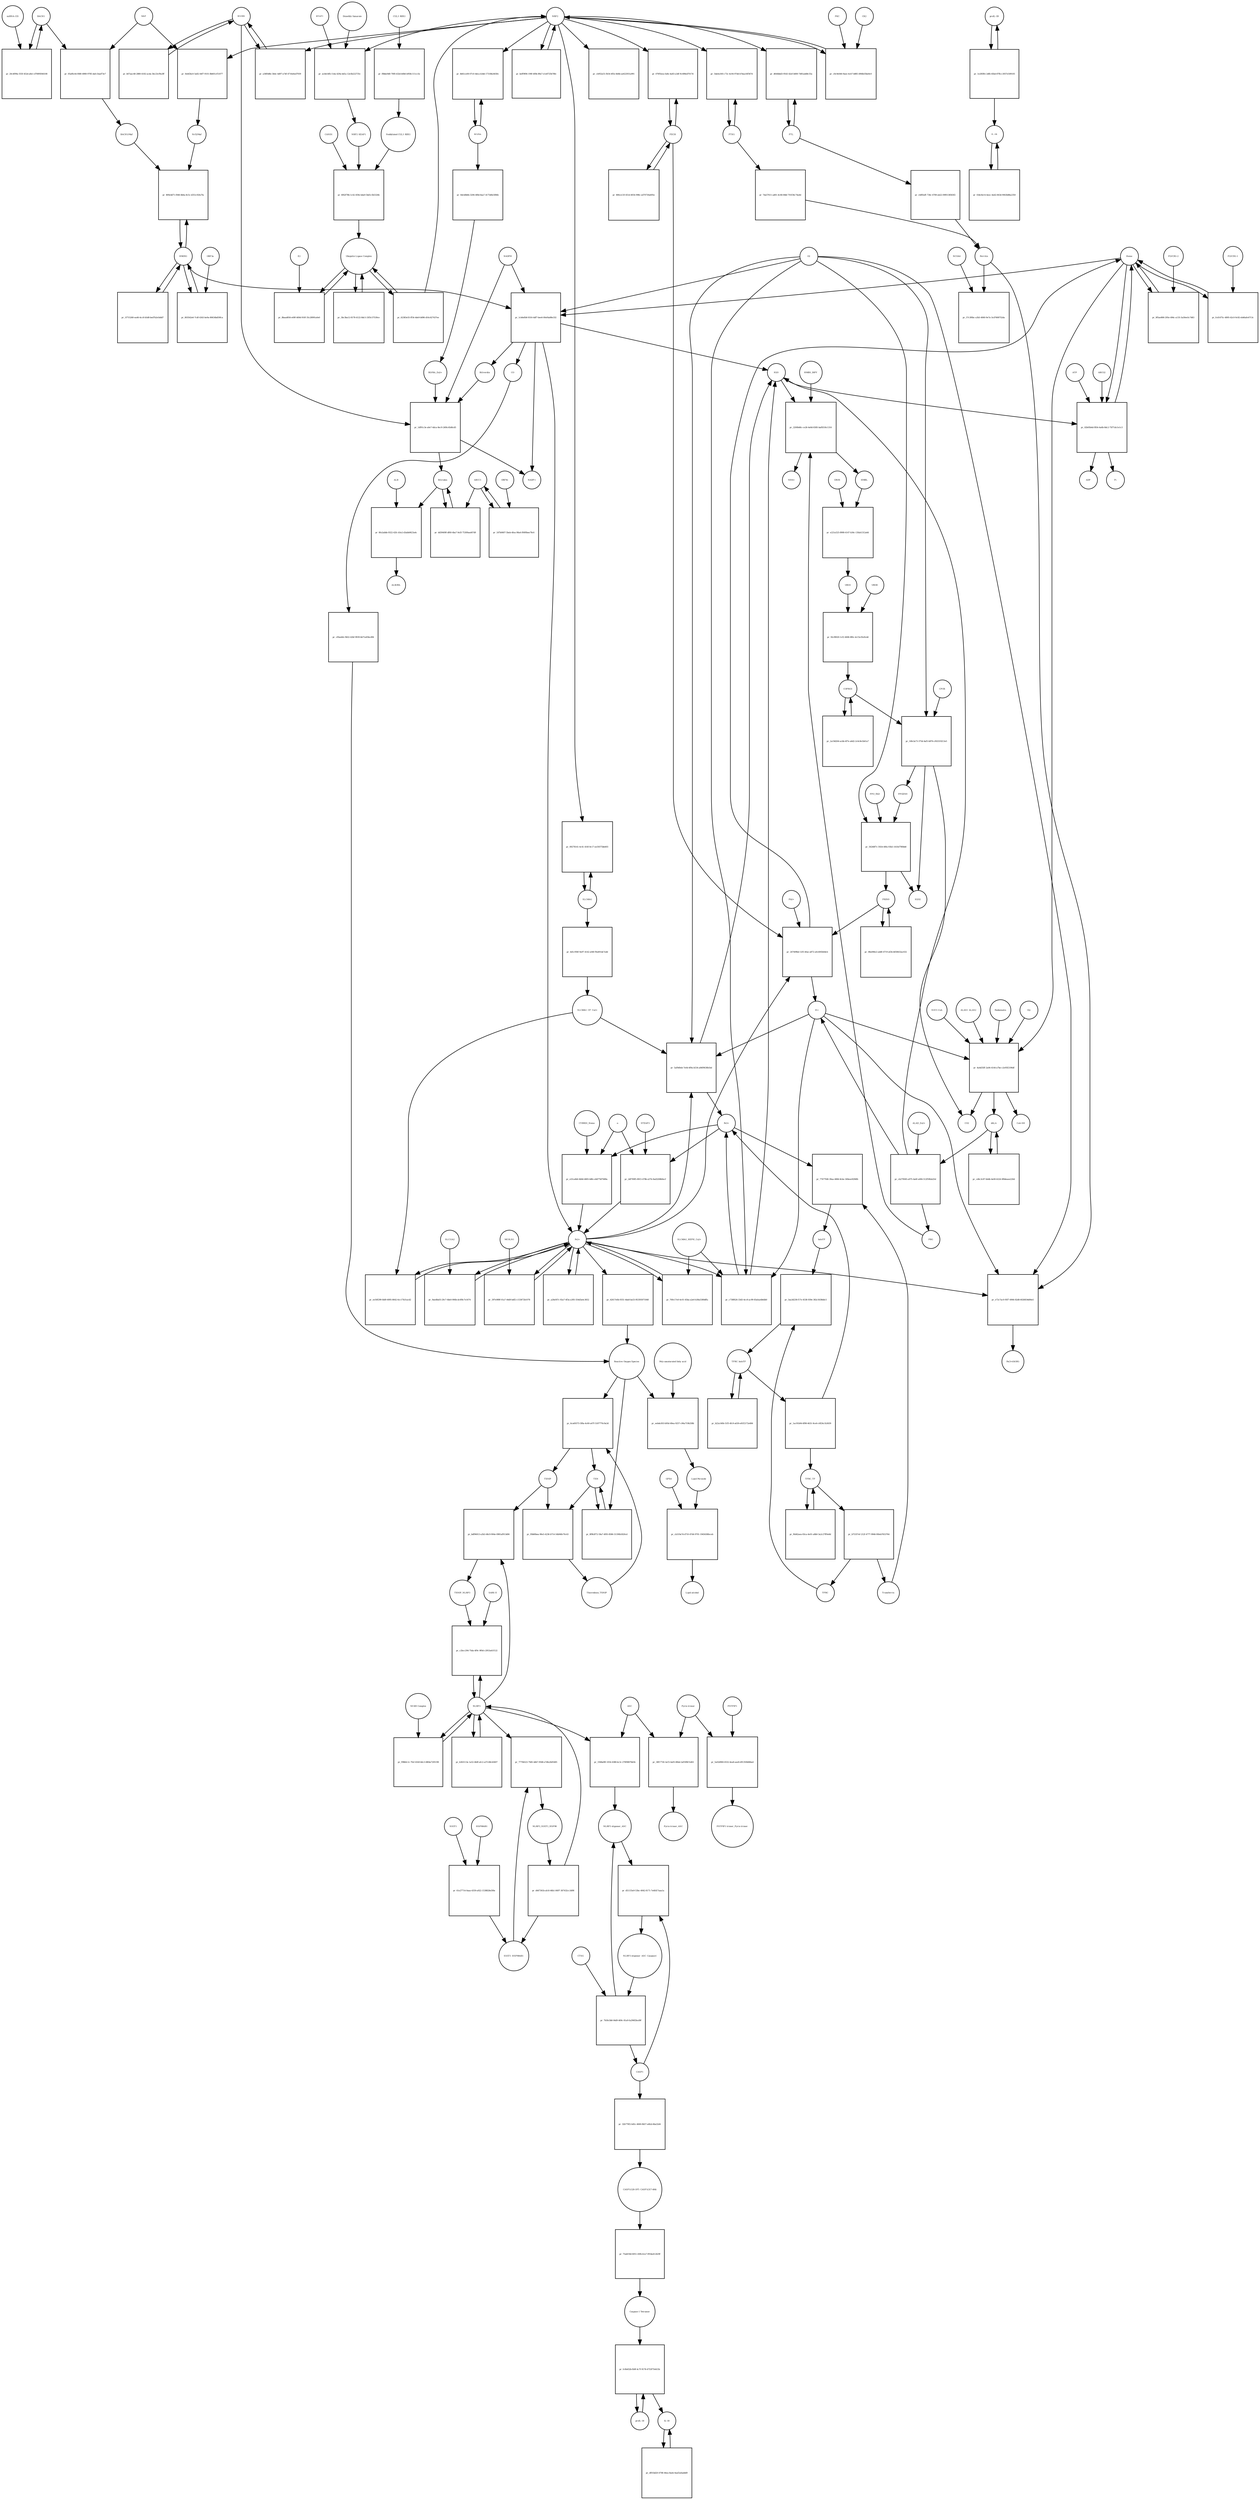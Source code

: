 strict digraph  {
Heme [annotation="urn_miriam_obo.chebi_CHEBI%3A30413", bipartite=0, cls="simple chemical", fontsize=4, label=Heme, shape=circle];
"pr_1cb6efb8-9316-4df7-bee6-00ef4a88e332" [annotation="", bipartite=1, cls=process, fontsize=4, label="pr_1cb6efb8-9316-4df7-bee6-00ef4a88e332", shape=square];
Biliverdin [annotation="urn_miriam_obo.chebi_CHEBI%3A17033", bipartite=0, cls="simple chemical", fontsize=4, label=Biliverdin, shape=circle];
HMOX1 [annotation="", bipartite=0, cls=macromolecule, fontsize=4, label=HMOX1, shape=circle];
O2 [annotation="urn_miriam_obo.chebi_CHEBI%3A15379", bipartite=0, cls="simple chemical", fontsize=4, label=O2, shape=circle];
NADPH [annotation="urn_miriam_obo.chebi_CHEBI%3A16474", bipartite=0, cls="simple chemical", fontsize=4, label=NADPH, shape=circle];
H2O [annotation="urn_miriam_obo.chebi_CHEBI%3A15377", bipartite=0, cls="simple chemical", fontsize=4, label=H2O, shape=circle];
"Fe2+" [annotation="urn_miriam_obo.chebi_CHEBI%3A29033", bipartite=0, cls="simple chemical", fontsize=4, label="Fe2+", shape=circle];
"NADP+" [annotation="urn_miriam_obo.chebi_CHEBI%3A18009", bipartite=0, cls="simple chemical", fontsize=4, label="NADP+", shape=circle];
CO [annotation="urn_miriam_obo.chebi_CHEBI%3A17245", bipartite=0, cls="simple chemical", fontsize=4, label=CO, shape=circle];
"pr_9f5ae806-295e-494c-a135-3a30ee5c7d63" [annotation="", bipartite=1, cls=process, fontsize=4, label="pr_9f5ae806-295e-494c-a135-3a30ee5c7d63", shape=square];
"FLVCR1-2" [annotation=urn_miriam_uniprot_Q9Y5Y0, bipartite=0, cls=macromolecule, fontsize=4, label="FLVCR1-2", shape=circle];
"pr_1df91c3e-a0e7-4dca-8ec9-24f4c45d6cd5" [annotation="", bipartite=1, cls=process, fontsize=4, label="pr_1df91c3e-a0e7-4dca-8ec9-24f4c45d6cd5", shape=square];
Bilirubin [annotation="urn_miriam_obo.chebi_CHEBI%3A16990", bipartite=0, cls="simple chemical", fontsize=4, label=Bilirubin, shape=circle];
BLVRB [annotation=urn_miriam_uniprot_P30043, bipartite=0, cls=macromolecule, fontsize=4, label=BLVRB, shape=circle];
"BLVRA_Zn2+" [annotation="urn_miriam_obo.chebi_CHEBI%3A29805|urn_miriam_uniprot_P53004", bipartite=0, cls=complex, fontsize=4, label="BLVRA_Zn2+", shape=circle];
"pr_dd39409f-df60-4ba7-9e5f-75309aed47d9" [annotation="", bipartite=1, cls=process, fontsize=4, label="pr_dd39409f-df60-4ba7-9e5f-75309aed47d9", shape=square];
ABCC1 [annotation="", bipartite=0, cls=macromolecule, fontsize=4, label=ABCC1, shape=circle];
"pr_8fe2abbb-9322-42fc-b5e2-d3abb0623a4c" [annotation="", bipartite=1, cls=process, fontsize=4, label="pr_8fe2abbb-9322-42fc-b5e2-d3abb0623a4c", shape=square];
ALB [annotation=urn_miriam_uniprot_P02768, bipartite=0, cls=macromolecule, fontsize=4, label=ALB, shape=circle];
"ALB/BIL" [annotation="urn_miriam_uniprot_P02768|urn_miriam_obo.chebi_CHEBI%3A16990", bipartite=0, cls=complex, fontsize=4, label="ALB/BIL", shape=circle];
NRF2 [annotation="", bipartite=0, cls=macromolecule, fontsize=4, label=NRF2, shape=circle];
"pr_0ebf2bc0-5a82-44f7-9101-8b601cf51077" [annotation="", bipartite=1, cls=process, fontsize=4, label="pr_0ebf2bc0-5a82-44f7-9101-8b601cf51077", shape=square];
MAF [annotation=urn_miriam_uniprot_O75444, bipartite=0, cls=macromolecule, fontsize=4, label=MAF, shape=circle];
"Nrf2/Maf" [annotation="", bipartite=0, cls=complex, fontsize=4, label="Nrf2/Maf", shape=circle];
"pr_05af8c44-f680-4980-9785-dafc1bad73e7" [annotation="", bipartite=1, cls=process, fontsize=4, label="pr_05af8c44-f680-4980-9785-dafc1bad73e7", shape=square];
BACH1 [annotation=urn_miriam_uniprot_O14867, bipartite=0, cls=macromolecule, fontsize=4, label=BACH1, shape=circle];
"BACH1/Maf" [annotation="", bipartite=0, cls=complex, fontsize=4, label="BACH1/Maf", shape=circle];
"pr_20c4f99a-555f-452d-a8e1-d70895f46108" [annotation="", bipartite=1, cls=process, fontsize=4, label="pr_20c4f99a-555f-452d-a8e1-d70895f46108", shape=square];
"miRNA-155" [annotation=urn_miriam_ncbigene_406947, bipartite=0, cls="nucleic acid feature", fontsize=4, label="miRNA-155", shape=circle];
"pr_809e4d71-f048-4b6a-8c5c-d351c92fa7fa" [annotation="", bipartite=1, cls=process, fontsize=4, label="pr_809e4d71-f048-4b6a-8c5c-d351c92fa7fa", shape=square];
PRIN9 [annotation="urn_miriam_obo.chebi_CHEBI%3A15430", bipartite=0, cls="simple chemical", fontsize=4, label=PRIN9, shape=circle];
"pr_247409bd-12f3-4fae-a872-a0c4f45b0dcb" [annotation="", bipartite=1, cls=process, fontsize=4, label="pr_247409bd-12f3-4fae-a872-a0c4f45b0dcb", shape=square];
FECH [annotation=urn_miriam_uniprot_P22830, bipartite=0, cls=macromolecule, fontsize=4, label=FECH, shape=circle];
"Pb2+" [annotation="urn_miriam_obo.chebi_CHEBI%3A27889", bipartite=0, cls="simple chemical", fontsize=4, label="Pb2+", shape=circle];
"H+" [annotation="urn_miriam_obo.chebi_CHEBI%3A15378", bipartite=0, cls="simple chemical", fontsize=4, label="H+", shape=circle];
"SUCC-CoA" [annotation="urn_miriam_obo.chebi_CHEBI%3A57292", bipartite=0, cls="simple chemical", fontsize=4, label="SUCC-CoA", shape=circle];
"pr_4a4d35ff-2a04-4144-a7be-c2e95f2196df" [annotation="", bipartite=1, cls=process, fontsize=4, label="pr_4a4d35ff-2a04-4144-a7be-c2e95f2196df", shape=square];
dALA [annotation="urn_miriam_obo.chebi_CHEBI%3A356416", bipartite=0, cls="simple chemical", fontsize=4, label=dALA, shape=circle];
ALAS1_ALAS2 [annotation="urn_miriam_uniprot_P13196|urn_miriam_uniprot_P22557", bipartite=0, cls=complex, fontsize=4, label=ALAS1_ALAS2, shape=circle];
Panhematin [annotation="urn_miriam_obo.chebi_CHEBI%3A50385", bipartite=0, cls="simple chemical", fontsize=4, label=Panhematin, shape=circle];
Gly [annotation="urn_miriam_obo.chebi_CHEBI%3A57305", bipartite=0, cls="simple chemical", fontsize=4, label=Gly, shape=circle];
"CoA-SH" [annotation="urn_miriam_obo.chebi_CHEBI%3A15346", bipartite=0, cls="simple chemical", fontsize=4, label="CoA-SH", shape=circle];
CO2 [annotation="urn_miriam_obo.chebi_CHEBI%3A16526", bipartite=0, cls="simple chemical", fontsize=4, label=CO2, shape=circle];
"pr_acbb14fb-11da-429a-bd1a-12e5b222735c" [annotation="", bipartite=1, cls=process, fontsize=4, label="pr_acbb14fb-11da-429a-bd1a-12e5b222735c", shape=square];
KEAP1 [annotation=urn_miriam_uniprot_Q14145, bipartite=0, cls=macromolecule, fontsize=4, label=KEAP1, shape=circle];
NRF2_KEAP1 [annotation="urn_miriam_uniprot_Q14145|urn_miriam_uniprot_Q16236", bipartite=0, cls=complex, fontsize=4, label=NRF2_KEAP1, shape=circle];
"Dimethly fumarate" [annotation="urn_miriam_obo.chebi_CHEBI%3A76004", bipartite=0, cls="simple chemical", fontsize=4, label="Dimethly fumarate", shape=circle];
"Ubiquitin Ligase Complex" [annotation="urn_miriam_uniprot_Q14145|urn_miriam_uniprot_Q15843|urn_miriam_uniprot_Q13618|urn_miriam_uniprot_P62877|urn_miriam_uniprot_Q16236|urn_miriam_uniprot_P0CG48|urn_miriam_pubmed_19940261|urn_miriam_interpro_IPR000608", bipartite=0, cls=complex, fontsize=4, label="Ubiquitin Ligase Complex", shape=circle];
"pr_3bc3ba12-8178-4122-8dc5-33f3c57539ce" [annotation="", bipartite=1, cls=process, fontsize=4, label="pr_3bc3ba12-8178-4122-8dc5-33f3c57539ce", shape=square];
"pr_cb279585-a975-4a6f-a494-512f59fab25d" [annotation="", bipartite=1, cls=process, fontsize=4, label="pr_cb279585-a975-4a6f-a494-512f59fab25d", shape=square];
PBG [annotation="urn_miriam_obo.chebi_CHEBI%3A58126", bipartite=0, cls="simple chemical", fontsize=4, label=PBG, shape=circle];
"ALAD_Zn2+" [annotation="urn_miriam_uniprot_P13716|urn_miriam_obo.chebi_CHEBI%3A29105", bipartite=0, cls=complex, fontsize=4, label="ALAD_Zn2+", shape=circle];
"pr_2200b48c-ce26-4e8d-8385-baf8318c1316" [annotation="", bipartite=1, cls=process, fontsize=4, label="pr_2200b48c-ce26-4e8d-8385-baf8318c1316", shape=square];
HMBL [annotation="urn_miriam_obo.chebi_CHEBI%3A57845", bipartite=0, cls="simple chemical", fontsize=4, label=HMBL, shape=circle];
HMBS_DIPY [annotation="urn_miriam_obo.chebi_CHEBI%3A36319|urn_miriam_uniprot_P08397", bipartite=0, cls=complex, fontsize=4, label=HMBS_DIPY, shape=circle];
"NH4+" [annotation="urn_miriam_obo.chebi_CHEBI%3A28938", bipartite=0, cls="simple chemical", fontsize=4, label="NH4+", shape=circle];
"pr_e221a525-8908-4147-b34c-13fab1312a6d" [annotation="", bipartite=1, cls=process, fontsize=4, label="pr_e221a525-8908-4147-b34c-13fab1312a6d", shape=square];
URO3 [annotation="urn_miriam_obo.chebi_CHEBI%3A15437", bipartite=0, cls="simple chemical", fontsize=4, label=URO3, shape=circle];
UROS [annotation=urn_miriam_uniprot_P10746, bipartite=0, cls=macromolecule, fontsize=4, label=UROS, shape=circle];
"pr_92cf8020-1cf2-4606-8f6c-dc15e35e9cdd" [annotation="", bipartite=1, cls=process, fontsize=4, label="pr_92cf8020-1cf2-4606-8f6c-dc15e35e9cdd", shape=square];
COPRO3 [annotation="urn_miriam_obo.chebi_CHEBI%3A15439", bipartite=0, cls="simple chemical", fontsize=4, label=COPRO3, shape=circle];
UROD [annotation=urn_miriam_uniprot_P06132, bipartite=0, cls=macromolecule, fontsize=4, label=UROD, shape=circle];
"pr_16fe3a73-375d-4af5-b876-cf63319213e5" [annotation="", bipartite=1, cls=process, fontsize=4, label="pr_16fe3a73-375d-4af5-b876-cf63319213e5", shape=square];
PPGEN9 [annotation="urn_miriam_obo.chebi_CHEBI%3A15435", bipartite=0, cls="simple chemical", fontsize=4, label=PPGEN9, shape=circle];
CPOX [annotation=urn_miriam_uniprot_P36551, bipartite=0, cls=macromolecule, fontsize=4, label=CPOX, shape=circle];
H2O2 [annotation="urn_miriam_obo.chebi_CHEBI%3A16240", bipartite=0, cls="simple chemical", fontsize=4, label=H2O2, shape=circle];
"pr_56248f7c-5924-40fa-93b3-141fef780bb8" [annotation="", bipartite=1, cls=process, fontsize=4, label="pr_56248f7c-5924-40fa-93b3-141fef780bb8", shape=square];
PPO_FAD [annotation="urn_miriam_obo.chebi_CHEBI%3A16238|urn_miriam_uniprot_P50336", bipartite=0, cls=complex, fontsize=4, label=PPO_FAD, shape=circle];
"pr_beff9f06-190f-4f0b-89a7-e1e8725b78fe" [annotation="", bipartite=1, cls=process, fontsize=4, label="pr_beff9f06-190f-4f0b-89a7-e1e8725b78fe", shape=square];
"pr_cd6c3c87-bb4b-4e00-b524-0f8deaee226d" [annotation="", bipartite=1, cls="uncertain process", fontsize=4, label="pr_cd6c3c87-bb4b-4e00-b524-0f8deaee226d", shape=square];
"pr_2a19d264-acbb-4f7e-a6d2-2c6c8e1b61a7" [annotation="", bipartite=1, cls="uncertain process", fontsize=4, label="pr_2a19d264-acbb-4f7e-a6d2-2c6c8e1b61a7", shape=square];
"pr_08a006e2-add0-4719-af2b-b658432ac632" [annotation="", bipartite=1, cls="uncertain process", fontsize=4, label="pr_08a006e2-add0-4719-af2b-b658432ac632", shape=square];
"Poly-unsaturated fatty acid" [annotation="urn_miriam_obo.chebi_CHEBI%3A26208", bipartite=0, cls="simple chemical", fontsize=4, label="Poly-unsaturated fatty acid", shape=circle];
"pr_eebde303-b95d-49ea-9257-c96a719b338b" [annotation="", bipartite=1, cls=process, fontsize=4, label="pr_eebde303-b95d-49ea-9257-c96a719b338b", shape=square];
"Lipid Peroxide" [annotation="urn_miriam_obo.chebi_CHEBI%3A61051", bipartite=0, cls="simple chemical", fontsize=4, label="Lipid Peroxide", shape=circle];
"Reactive Oxygen Species" [annotation="urn_miriam_obo.chebi_CHEBI%3A26523", bipartite=0, cls="simple chemical", fontsize=4, label="Reactive Oxygen Species", shape=circle];
"pr_e72c7ac0-95f7-4964-82d8-6026834d06e5" [annotation="", bipartite=1, cls=process, fontsize=4, label="pr_e72c7ac0-95f7-4964-82d8-6026834d06e5", shape=square];
"Fe(3+)O(OH)" [annotation="urn_miriam_obo.chebi_CHEBI%3A78619", bipartite=0, cls="simple chemical", fontsize=4, label="Fe(3+)O(OH)", shape=circle];
Ferritin [annotation=urn_miriam_uniprot_P02794, bipartite=0, cls=complex, fontsize=4, label=Ferritin, shape=circle];
"pr_ee50f299-fdd9-4095-8642-6cc17b31acd2" [annotation="", bipartite=1, cls=process, fontsize=4, label="pr_ee50f299-fdd9-4095-8642-6cc17b31acd2", shape=square];
"SLC40A1_CP_Cu2+" [annotation="urn_miriam_uniprot_P00450|urn_miriam_uniprot_Q9NP59|urn_miriam_obo.chebi_CHEBI%3A29036", bipartite=0, cls=complex, fontsize=4, label="SLC40A1_CP_Cu2+", shape=circle];
"pr_5af9d0eb-7e0d-4f9a-b534-a84f9638b1bd" [annotation="", bipartite=1, cls=process, fontsize=4, label="pr_5af9d0eb-7e0d-4f9a-b534-a84f9638b1bd", shape=square];
"Fe3+" [annotation="urn_miriam_obo.chebi_CHEBI%3A29034", bipartite=0, cls="simple chemical", fontsize=4, label="Fe3+", shape=circle];
SLC40A1 [annotation=urn_miriam_ncbigene_30061, bipartite=0, cls="nucleic acid feature", fontsize=4, label=SLC40A1, shape=circle];
"pr_09278141-4c41-416f-8c17-ee59375bb493" [annotation="", bipartite=1, cls=process, fontsize=4, label="pr_09278141-4c41-416f-8c17-ee59375bb493", shape=square];
FTH1 [annotation=urn_miriam_ncbigene_2495, bipartite=0, cls="nucleic acid feature", fontsize=4, label=FTH1, shape=circle];
"pr_5da0a160-c73c-4c04-97dd-b7daa16f567d" [annotation="", bipartite=1, cls=process, fontsize=4, label="pr_5da0a160-c73c-4c04-97dd-b7daa16f567d", shape=square];
FTL [annotation=urn_miriam_ncbigene_2512, bipartite=0, cls="nucleic acid feature", fontsize=4, label=FTL, shape=circle];
"pr_d644bbd3-9543-42ef-b600-7d81add8c55a" [annotation="", bipartite=1, cls=process, fontsize=4, label="pr_d644bbd3-9543-42ef-b600-7d81add8c55a", shape=square];
"pr_7da57611-ad01-4c68-84bf-701f36c74a4d" [annotation="", bipartite=1, cls=process, fontsize=4, label="pr_7da57611-ad01-4c68-84bf-701f36c74a4d", shape=square];
"pr_cbf85eff-734c-4789-ab22-09f0138583f2" [annotation="", bipartite=1, cls=process, fontsize=4, label="pr_cbf85eff-734c-4789-ab22-09f0138583f2", shape=square];
"pr_070f5eea-fa8e-4a83-a3df-9c498ed7017d" [annotation="", bipartite=1, cls=process, fontsize=4, label="pr_070f5eea-fa8e-4a83-a3df-9c498ed7017d", shape=square];
"pr_806ce13f-451d-4054-998c-ed70730a695e" [annotation="", bipartite=1, cls=process, fontsize=4, label="pr_806ce13f-451d-4054-998c-ed70730a695e", shape=square];
"pr_1f715260-ea46-4cc8-b5d8-bed7b2e5ddd7" [annotation="", bipartite=1, cls=process, fontsize=4, label="pr_1f715260-ea46-4cc8-b5d8-bed7b2e5ddd7", shape=square];
BLVRA [annotation=urn_miriam_ncbigene_644, bipartite=0, cls="nucleic acid feature", fontsize=4, label=BLVRA, shape=circle];
"pr_8d41ce00-07c0-4dca-b3dd-17318b2403fe" [annotation="", bipartite=1, cls=process, fontsize=4, label="pr_8d41ce00-07c0-4dca-b3dd-17318b2403fe", shape=square];
"pr_a36f0d8e-3b4c-4d97-a7df-4716e6ed7939" [annotation="", bipartite=1, cls=process, fontsize=4, label="pr_a36f0d8e-3b4c-4d97-a7df-4716e6ed7939", shape=square];
"pr_b67aac48-2880-4182-acda-3bc23cf9a3ff" [annotation="", bipartite=1, cls=process, fontsize=4, label="pr_b67aac48-2880-4182-acda-3bc23cf9a3ff", shape=square];
"pr_0dcb8b6b-3206-4f8d-8aa7-4175d0e5f86b" [annotation="", bipartite=1, cls=process, fontsize=4, label="pr_0dcb8b6b-3206-4f8d-8aa7-4175d0e5f86b", shape=square];
"pr_4d1c956f-9a97-4142-a04f-f9a491de7a4d" [annotation="", bipartite=1, cls=process, fontsize=4, label="pr_4d1c956f-9a97-4142-a04f-f9a491de7a4d", shape=square];
"pr_57c3f6bc-a3b3-4060-9e7a-3cd7608752da" [annotation="", bipartite=1, cls=process, fontsize=4, label="pr_57c3f6bc-a3b3-4060-9e7a-3cd7608752da", shape=square];
NCOA4 [annotation=urn_miriam_uniprot_Q13772, bipartite=0, cls=macromolecule, fontsize=4, label=NCOA4, shape=circle];
"pr_e1fca4b0-4b9d-4805-b8fe-e8d77bf7689a" [annotation="", bipartite=1, cls=process, fontsize=4, label="pr_e1fca4b0-4b9d-4805-b8fe-e8d77bf7689a", shape=square];
CYBRD1_Heme [annotation="urn_miriam_uniprot_Q53TN4|urn_miriam_obo.chebi_CHEBI%3A30413", bipartite=0, cls=complex, fontsize=4, label=CYBRD1_Heme, shape=circle];
"e-" [annotation="urn_miriam_obo.chebi_CHEBI%3A10545", bipartite=0, cls="simple chemical", fontsize=4, label="e-", shape=circle];
"pr_9aed8a03-29c7-4be0-906b-dc0f8c7e1674" [annotation="", bipartite=1, cls=process, fontsize=4, label="pr_9aed8a03-29c7-4be0-906b-dc0f8c7e1674", shape=square];
SLC11A2 [annotation=urn_miriam_uniprot_P49281, bipartite=0, cls=macromolecule, fontsize=4, label=SLC11A2, shape=circle];
"pr_cb319a7d-d710-47d4-9701-1945638feceb" [annotation="", bipartite=1, cls=process, fontsize=4, label="pr_cb319a7d-d710-47d4-9701-1945638feceb", shape=square];
"Lipid alcohol" [annotation="urn_miriam_obo.chebi_CHEBI%3A24026", bipartite=0, cls="simple chemical", fontsize=4, label="Lipid alcohol", shape=circle];
GPX4 [annotation=urn_miriam_uniprot_P36969, bipartite=0, cls=macromolecule, fontsize=4, label=GPX4, shape=circle];
"pr_803542e6-7cdf-4343-be9a-80634bd59fca" [annotation="", bipartite=1, cls=process, fontsize=4, label="pr_803542e6-7cdf-4343-be9a-80634bd59fca", shape=square];
ORF3a [annotation="urn_miriam_uniprot_P0DTC3|urn_miriam_taxonomy_2697049", bipartite=0, cls=macromolecule, fontsize=4, label=ORF3a, shape=circle];
"pr_42617e6b-9351-4da8-ba53-f63393071848" [annotation="", bipartite=1, cls=process, fontsize=4, label="pr_42617e6b-9351-4da8-ba53-f63393071848", shape=square];
"pr_247b0607-5beb-4fea-98a4-f00f0bee78c6" [annotation="", bipartite=1, cls=process, fontsize=4, label="pr_247b0607-5beb-4fea-98a4-f00f0bee78c6", shape=square];
ORF9c [annotation=urn_miriam_taxonomy_2697049, bipartite=0, cls=macromolecule, fontsize=4, label=ORF9c, shape=circle];
CUL3_RBX1 [annotation="urn_miriam_uniprot_Q13618|urn_miriam_uniprot_P62877", bipartite=0, cls=complex, fontsize=4, label=CUL3_RBX1, shape=circle];
"pr_f8bbe9d0-70f8-432d-b0b6-b958c111cc5e" [annotation="", bipartite=1, cls=process, fontsize=4, label="pr_f8bbe9d0-70f8-432d-b0b6-b958c111cc5e", shape=square];
"Neddylated CUL3_RBX1" [annotation="urn_miriam_uniprot_Q15843|urn_miriam_uniprot_Q13618|urn_miriam_uniprot_P62877", bipartite=0, cls=complex, fontsize=4, label="Neddylated CUL3_RBX1", shape=circle];
"pr_cb952a51-fb54-4f5e-8d4b-ae622931a991" [annotation="", bipartite=1, cls=process, fontsize=4, label="pr_cb952a51-fb54-4f5e-8d4b-ae622931a991", shape=square];
"pr_6f62f78b-1c42-459e-bda9-5bd1c5b5324b" [annotation="", bipartite=1, cls=process, fontsize=4, label="pr_6f62f78b-1c42-459e-bda9-5bd1c5b5324b", shape=square];
CAND1 [annotation=urn_miriam_uniprot_Q86VP6, bipartite=0, cls=macromolecule, fontsize=4, label=CAND1, shape=circle];
E2 [annotation=urn_miriam_interpro_IPR000608, bipartite=0, cls=macromolecule, fontsize=4, label=E2, shape=circle];
"pr_8baad056-e69f-469d-910f-35c28991a0e0" [annotation="", bipartite=1, cls=process, fontsize=4, label="pr_8baad056-e69f-469d-910f-35c28991a0e0", shape=square];
"pr_c8c9e646-9aee-4cb7-b885-49fdb35be8c0" [annotation="", bipartite=1, cls=process, fontsize=4, label="pr_c8c9e646-9aee-4cb7-b885-49fdb35be8c0", shape=square];
PKC [annotation="urn_miriam_pubmed_12198130|urn_miriam_interpro_IPR012233", bipartite=0, cls=macromolecule, fontsize=4, label=PKC, shape=circle];
CK2 [annotation="", bipartite=0, cls=macromolecule, fontsize=4, label=CK2, shape=circle];
"pr_fcd1475c-4895-42c0-9c82-eb46afe4713c" [annotation="", bipartite=1, cls=process, fontsize=4, label="pr_fcd1475c-4895-42c0-9c82-eb46afe4713c", shape=square];
"FLVCR1-1" [annotation=urn_miriam_uniprot_Q9Y5Y0, bipartite=0, cls=macromolecule, fontsize=4, label="FLVCR1-1", shape=circle];
"pr_02b05b4d-f854-4a6b-8dc2-75f71dc1e1c3" [annotation="", bipartite=1, cls=process, fontsize=4, label="pr_02b05b4d-f854-4a6b-8dc2-75f71dc1e1c3", shape=square];
ABCG2 [annotation=urn_miriam_uniprot_Q9UNQ0, bipartite=0, cls="macromolecule multimer", fontsize=4, label=ABCG2, shape=circle];
ATP [annotation="urn_miriam_obo.chebi_CHEBI%3A30616", bipartite=0, cls="simple chemical", fontsize=4, label=ATP, shape=circle];
Pi [annotation="urn_miriam_obo.chebi_CHEBI%3A18367", bipartite=0, cls="simple chemical", fontsize=4, label=Pi, shape=circle];
ADP [annotation="urn_miriam_obo.chebi_CHEBI%3A456216", bipartite=0, cls="simple chemical", fontsize=4, label=ADP, shape=circle];
"pr_769c17e0-4c01-45ba-a2e0-b38a5380dffa" [annotation="", bipartite=1, cls=process, fontsize=4, label="pr_769c17e0-4c01-45ba-a2e0-b38a5380dffa", shape=square];
"SLC40A1_HEPH_Cu2+" [annotation="urn_miriam_uniprot_Q9BQS7|urn_miriam_uniprot_Q9NP59|urn_miriam_obo.chebi_CHEBI%3A28694", bipartite=0, cls=complex, fontsize=4, label="SLC40A1_HEPH_Cu2+", shape=circle];
"pr_c738f626-33d3-4cc8-ac99-83afaa4b6db0" [annotation="", bipartite=1, cls=process, fontsize=4, label="pr_c738f626-33d3-4cc8-ac99-83afaa4b6db0", shape=square];
"pr_77677fd0-39aa-4884-8cbe-349eee9296fb" [annotation="", bipartite=1, cls=process, fontsize=4, label="pr_77677fd0-39aa-4884-8cbe-349eee9296fb", shape=square];
Transferrin [annotation=urn_miriam_uniprot_P02787, bipartite=0, cls=macromolecule, fontsize=4, label=Transferrin, shape=circle];
holoTF [annotation="urn_miriam_uniprot_P02787|urn_miriam_obo.chebi_CHEBI%3A29034", bipartite=0, cls=complex, fontsize=4, label=holoTF, shape=circle];
TFRC [annotation=urn_miriam_uniprot_P02786, bipartite=0, cls="macromolecule multimer", fontsize=4, label=TFRC, shape=circle];
"pr_3aa3d238-f17e-4538-939e-382c5638ddc5" [annotation="", bipartite=1, cls=process, fontsize=4, label="pr_3aa3d238-f17e-4538-939e-382c5638ddc5", shape=square];
TFRC_holoTF [annotation="urn_miriam_uniprot_P02787|urn_miriam_obo.chebi_CHEBI%3A29034|urn_miriam_uniprot_P02786", bipartite=0, cls=complex, fontsize=4, label=TFRC_holoTF, shape=circle];
"pr_b22a140b-51f5-4fc9-a630-e81f2172e684" [annotation="", bipartite=1, cls=process, fontsize=4, label="pr_b22a140b-51f5-4fc9-a630-e81f2172e684", shape=square];
"pr_1ac91b94-6f98-4631-9ce6-c6f24c1b3639" [annotation="", bipartite=1, cls=process, fontsize=4, label="pr_1ac91b94-6f98-4631-9ce6-c6f24c1b3639", shape=square];
TFRC_TF [annotation="urn_miriam_uniprot_P02787|urn_miriam_uniprot_P02786", bipartite=0, cls=complex, fontsize=4, label=TFRC_TF, shape=circle];
"pr_2df709f5-8915-478b-a57b-9ad3208b9ecf" [annotation="", bipartite=1, cls=process, fontsize=4, label="pr_2df709f5-8915-478b-a57b-9ad3208b9ecf", shape=square];
STEAP3 [annotation=urn_miriam_uniprot_Q658P3, bipartite=0, cls=macromolecule, fontsize=4, label=STEAP3, shape=circle];
"pr_397e989f-01a7-44d9-bdf2-c153672b1078" [annotation="", bipartite=1, cls=process, fontsize=4, label="pr_397e989f-01a7-44d9-bdf2-c153672b1078", shape=square];
MCOLN1 [annotation=urn_miriam_uniprot_Q9GZU1, bipartite=0, cls=macromolecule, fontsize=4, label=MCOLN1, shape=circle];
"pr_a26ef47c-92a7-4f3a-a305-554d3a4c3652" [annotation="", bipartite=1, cls=process, fontsize=4, label="pr_a26ef47c-92a7-4f3a-a305-554d3a4c3652", shape=square];
"pr_f6d42aea-83ca-4e01-a8b0-3a2c27ff0e8d" [annotation="", bipartite=1, cls=process, fontsize=4, label="pr_f6d42aea-83ca-4e01-a8b0-3a2c27ff0e8d", shape=square];
"pr_b75357ef-212f-4777-9946-f60eb7653764" [annotation="", bipartite=1, cls=process, fontsize=4, label="pr_b75357ef-212f-4777-9946-f60eb7653764", shape=square];
"pr_62383e55-ff54-4de9-b896-d16c627437ee" [annotation="", bipartite=1, cls=process, fontsize=4, label="pr_62383e55-ff54-4de9-b896-d16c627437ee", shape=square];
Thioredoxin_TXNIP [annotation="urn_miriam_uniprot_P10599|urn_miriam_uniprot_Q9H3M7", bipartite=0, cls=complex, fontsize=4, label=Thioredoxin_TXNIP, shape=circle];
"pr_6ca69373-5f8a-4c60-a47f-5187770c9a3d" [annotation="", bipartite=1, cls=process, fontsize=4, label="pr_6ca69373-5f8a-4c60-a47f-5187770c9a3d", shape=square];
TXNIP [annotation=urn_miriam_uniprot_Q9H3M7, bipartite=0, cls=macromolecule, fontsize=4, label=TXNIP, shape=circle];
TXN [annotation=urn_miriam_uniprot_P10599, bipartite=0, cls=macromolecule, fontsize=4, label=TXN, shape=circle];
NLRP3 [annotation=urn_miriam_uniprot_Q96P20, bipartite=0, cls=macromolecule, fontsize=4, label=NLRP3, shape=circle];
"pr_f98b0c1c-7fef-41b9-b6c3-68fda7205198" [annotation="", bipartite=1, cls=process, fontsize=4, label="pr_f98b0c1c-7fef-41b9-b6c3-68fda7205198", shape=square];
"Nf-KB Complex" [annotation="urn_miriam_uniprot_P19838|urn_miriam_uniprot_Q04206|urn_miriam_uniprot_Q00653", bipartite=0, cls=complex, fontsize=4, label="Nf-KB Complex", shape=circle];
"pr_b363113e-1a52-4b0f-afc2-a37c68cb5607" [annotation="", bipartite=1, cls=process, fontsize=4, label="pr_b363113e-1a52-4b0f-afc2-a37c68cb5607", shape=square];
"pr_8f9b3f72-59a7-4f05-8586-31190b1820cd" [annotation="", bipartite=1, cls=process, fontsize=4, label="pr_8f9b3f72-59a7-4f05-8586-31190b1820cd", shape=square];
"pr_f0b80bea-90e5-4236-b714-54b94fe70c43" [annotation="", bipartite=1, cls=process, fontsize=4, label="pr_f0b80bea-90e5-4236-b714-54b94fe70c43", shape=square];
HSP90AB1 [annotation=urn_miriam_uniprot_P08238, bipartite=0, cls=macromolecule, fontsize=4, label=HSP90AB1, shape=circle];
"pr_61e27714-0aaa-4359-a922-1538828e5f6e" [annotation="", bipartite=1, cls=process, fontsize=4, label="pr_61e27714-0aaa-4359-a922-1538828e5f6e", shape=square];
SUGT1 [annotation=urn_miriam_uniprot_Q9Y2Z0, bipartite=0, cls=macromolecule, fontsize=4, label=SUGT1, shape=circle];
SUGT1_HSP90AB1 [annotation="urn_miriam_uniprot_P08238|urn_miriam_uniprot_Q9Y2Z0", bipartite=0, cls=complex, fontsize=4, label=SUGT1_HSP90AB1, shape=circle];
"pr_7770b523-79d5-4db7-9568-e7dfa2b05485" [annotation="", bipartite=1, cls=process, fontsize=4, label="pr_7770b523-79d5-4db7-9568-e7dfa2b05485", shape=square];
NLRP3_SUGT1_HSP90 [annotation="urn_miriam_uniprot_P08238|urn_miriam_uniprot_Q96P20|urn_miriam_uniprot_Q9Y2Z0", bipartite=0, cls=complex, fontsize=4, label=NLRP3_SUGT1_HSP90, shape=circle];
"pr_bdf96013-a3b3-48c9-904e-0981af913d06" [annotation="", bipartite=1, cls=process, fontsize=4, label="pr_bdf96013-a3b3-48c9-904e-0981af913d06", shape=square];
TXNIP_NLRP3 [annotation="urn_miriam_uniprot_Q9H3M7|urn_miriam_uniprot_Q96P20", bipartite=0, cls=complex, fontsize=4, label=TXNIP_NLRP3, shape=circle];
"pr_1948af8f-1054-4388-bc3c-270f0807bb5b" [annotation="", bipartite=1, cls=process, fontsize=4, label="pr_1948af8f-1054-4388-bc3c-270f0807bb5b", shape=square];
ASC [annotation=urn_miriam_uniprot_Q9ULZ3, bipartite=0, cls=macromolecule, fontsize=4, label=ASC, shape=circle];
"NLRP3 oligomer_ASC" [annotation="urn_miriam_uniprot_Q9ULZ3|urn_miriam_obo.chebi_CHEBI%3A36080", bipartite=0, cls=complex, fontsize=4, label="NLRP3 oligomer_ASC", shape=circle];
"pr_d51155e9-53bc-4042-8171-7e4fd17aaa1a" [annotation="", bipartite=1, cls=process, fontsize=4, label="pr_d51155e9-53bc-4042-8171-7e4fd17aaa1a", shape=square];
CASP1 [annotation=urn_miriam_uniprot_P29466, bipartite=0, cls=macromolecule, fontsize=4, label=CASP1, shape=circle];
"NLRP3 oligomer_ASC_Caspase1" [annotation="urn_miriam_uniprot_P29466|urn_miriam_uniprot_Q9ULZ3", bipartite=0, cls=complex, fontsize=4, label="NLRP3 oligomer_ASC_Caspase1", shape=circle];
"pr_38f177d1-bcf3-4a05-86bd-2af509b7e461" [annotation="", bipartite=1, cls=process, fontsize=4, label="pr_38f177d1-bcf3-4a05-86bd-2af509b7e461", shape=square];
"Pyrin trimer" [annotation=urn_miriam_uniprot_O15553, bipartite=0, cls=complex, fontsize=4, label="Pyrin trimer", shape=circle];
"Pyrin trimer_ASC" [annotation="urn_miriam_uniprot_O15553|urn_miriam_uniprot_Q9ULZ3", bipartite=0, cls=complex, fontsize=4, label="Pyrin trimer_ASC", shape=circle];
"pr_5a02d960-6532-4ea8-aee8-d91350b84ba4" [annotation="", bipartite=1, cls=process, fontsize=4, label="pr_5a02d960-6532-4ea8-aee8-d91350b84ba4", shape=square];
PSTPIP1 [annotation=urn_miriam_uniprot_O43586, bipartite=0, cls="macromolecule multimer", fontsize=4, label=PSTPIP1, shape=circle];
"PSTPIP1 trimer_Pyrin trimer" [annotation="urn_miriam_uniprot_O15553|urn_miriam_uniprot_O43586", bipartite=0, cls=complex, fontsize=4, label="PSTPIP1 trimer_Pyrin trimer", shape=circle];
"pr_7b5fe3b8-04d9-469c-81a9-fa296f2bcd9f" [annotation="", bipartite=1, cls=process, fontsize=4, label="pr_7b5fe3b8-04d9-469c-81a9-fa296f2bcd9f", shape=square];
CTSG [annotation=urn_miriam_uniprot_P08311, bipartite=0, cls=macromolecule, fontsize=4, label=CTSG, shape=circle];
"pr_32b770f2-b45c-4660-8b57-a6b2c4ba32d4" [annotation="", bipartite=1, cls=process, fontsize=4, label="pr_32b770f2-b45c-4660-8b57-a6b2c4ba32d4", shape=square];
"CASP1(120-197)_CASP1(317-404)" [annotation=urn_miriam_uniprot_P29466, bipartite=0, cls=complex, fontsize=4, label="CASP1(120-197)_CASP1(317-404)", shape=circle];
"pr_75abf18d-6051-45fb-b1a7-f054a412429f" [annotation="", bipartite=1, cls=process, fontsize=4, label="pr_75abf18d-6051-45fb-b1a7-f054a412429f", shape=square];
"Caspase-1 Tetramer" [annotation=urn_miriam_uniprot_P29466, bipartite=0, cls="complex multimer", fontsize=4, label="Caspase-1 Tetramer", shape=circle];
"proIL-1B" [annotation=urn_miriam_uniprot_P01584, bipartite=0, cls=macromolecule, fontsize=4, label="proIL-1B", shape=circle];
"pr_1e285ffe-2dfb-45bd-87fb-c3057e509105" [annotation="", bipartite=1, cls=process, fontsize=4, label="pr_1e285ffe-2dfb-45bd-87fb-c3057e509105", shape=square];
"IL-1B" [annotation=urn_miriam_uniprot_P01584, bipartite=0, cls=macromolecule, fontsize=4, label="IL-1B", shape=circle];
"pr_03dc8e14-4eec-4ed2-843d-9043b88a2350" [annotation="", bipartite=1, cls="omitted process", fontsize=4, label="pr_03dc8e14-4eec-4ed2-843d-9043b88a2350", shape=square];
"pr_c2bcc294-75da-4f9c-9f0d-c2953a41f122" [annotation="", bipartite=1, cls=process, fontsize=4, label="pr_c2bcc294-75da-4f9c-9f0d-c2953a41f122", shape=square];
"SARS E" [annotation=urn_miriam_uniprot_P59637, bipartite=0, cls=macromolecule, fontsize=4, label="SARS E", shape=circle];
"proIL-18" [annotation=urn_miriam_uniprot_Q14116, bipartite=0, cls=macromolecule, fontsize=4, label="proIL-18", shape=circle];
"pr_fc0b452b-fb9f-4c7f-9178-4753f754415b" [annotation="", bipartite=1, cls=process, fontsize=4, label="pr_fc0b452b-fb9f-4c7f-9178-4753f754415b", shape=square];
"IL-18" [annotation=urn_miriam_uniprot_Q14116, bipartite=0, cls=macromolecule, fontsize=4, label="IL-18", shape=circle];
"pr_df01bd20-4708-44ea-8aeb-0aaf2a6addd9" [annotation="", bipartite=1, cls="omitted process", fontsize=4, label="pr_df01bd20-4708-44ea-8aeb-0aaf2a6addd9", shape=square];
"pr_cf0aebfe-9b52-42bf-9939-bb71a65bcd94" [annotation="", bipartite=1, cls=process, fontsize=4, label="pr_cf0aebfe-9b52-42bf-9939-bb71a65bcd94", shape=square];
"pr_d447361b-afc8-46b1-8497-367432cc3d98" [annotation="", bipartite=1, cls=process, fontsize=4, label="pr_d447361b-afc8-46b1-8497-367432cc3d98", shape=square];
Heme -> "pr_1cb6efb8-9316-4df7-bee6-00ef4a88e332"  [annotation="", interaction_type=consumption];
Heme -> "pr_9f5ae806-295e-494c-a135-3a30ee5c7d63"  [annotation="", interaction_type=consumption];
Heme -> "pr_4a4d35ff-2a04-4144-a7be-c2e95f2196df"  [annotation=urn_miriam_pubmed_25446301, interaction_type=inhibition];
Heme -> "pr_fcd1475c-4895-42c0-9c82-eb46afe4713c"  [annotation="", interaction_type=consumption];
Heme -> "pr_02b05b4d-f854-4a6b-8dc2-75f71dc1e1c3"  [annotation="", interaction_type=consumption];
"pr_1cb6efb8-9316-4df7-bee6-00ef4a88e332" -> Biliverdin  [annotation="", interaction_type=production];
"pr_1cb6efb8-9316-4df7-bee6-00ef4a88e332" -> H2O  [annotation="", interaction_type=production];
"pr_1cb6efb8-9316-4df7-bee6-00ef4a88e332" -> "Fe2+"  [annotation="", interaction_type=production];
"pr_1cb6efb8-9316-4df7-bee6-00ef4a88e332" -> "NADP+"  [annotation="", interaction_type=production];
"pr_1cb6efb8-9316-4df7-bee6-00ef4a88e332" -> CO  [annotation="", interaction_type=production];
Biliverdin -> "pr_1df91c3e-a0e7-4dca-8ec9-24f4c45d6cd5"  [annotation="", interaction_type=consumption];
HMOX1 -> "pr_1cb6efb8-9316-4df7-bee6-00ef4a88e332"  [annotation="", interaction_type=catalysis];
HMOX1 -> "pr_809e4d71-f048-4b6a-8c5c-d351c92fa7fa"  [annotation="", interaction_type=consumption];
HMOX1 -> "pr_1f715260-ea46-4cc8-b5d8-bed7b2e5ddd7"  [annotation="", interaction_type=consumption];
HMOX1 -> "pr_803542e6-7cdf-4343-be9a-80634bd59fca"  [annotation="", interaction_type=consumption];
O2 -> "pr_1cb6efb8-9316-4df7-bee6-00ef4a88e332"  [annotation="", interaction_type=consumption];
O2 -> "pr_16fe3a73-375d-4af5-b876-cf63319213e5"  [annotation="", interaction_type=consumption];
O2 -> "pr_56248f7c-5924-40fa-93b3-141fef780bb8"  [annotation="", interaction_type=consumption];
O2 -> "pr_e72c7ac0-95f7-4964-82d8-6026834d06e5"  [annotation="", interaction_type=consumption];
O2 -> "pr_5af9d0eb-7e0d-4f9a-b534-a84f9638b1bd"  [annotation="", interaction_type=consumption];
O2 -> "pr_c738f626-33d3-4cc8-ac99-83afaa4b6db0"  [annotation="", interaction_type=consumption];
NADPH -> "pr_1cb6efb8-9316-4df7-bee6-00ef4a88e332"  [annotation="", interaction_type=consumption];
NADPH -> "pr_1df91c3e-a0e7-4dca-8ec9-24f4c45d6cd5"  [annotation="", interaction_type=consumption];
H2O -> "pr_2200b48c-ce26-4e8d-8385-baf8318c1316"  [annotation="", interaction_type=consumption];
H2O -> "pr_02b05b4d-f854-4a6b-8dc2-75f71dc1e1c3"  [annotation="", interaction_type=consumption];
"Fe2+" -> "pr_247409bd-12f3-4fae-a872-a0c4f45b0dcb"  [annotation="", interaction_type=consumption];
"Fe2+" -> "pr_e72c7ac0-95f7-4964-82d8-6026834d06e5"  [annotation="", interaction_type=consumption];
"Fe2+" -> "pr_ee50f299-fdd9-4095-8642-6cc17b31acd2"  [annotation="", interaction_type=consumption];
"Fe2+" -> "pr_5af9d0eb-7e0d-4f9a-b534-a84f9638b1bd"  [annotation="", interaction_type=consumption];
"Fe2+" -> "pr_9aed8a03-29c7-4be0-906b-dc0f8c7e1674"  [annotation="", interaction_type=consumption];
"Fe2+" -> "pr_42617e6b-9351-4da8-ba53-f63393071848"  [annotation="urn_miriam_pubmed_26794443|urn_miriam_pubmed_30692038", interaction_type=catalysis];
"Fe2+" -> "pr_769c17e0-4c01-45ba-a2e0-b38a5380dffa"  [annotation="", interaction_type=consumption];
"Fe2+" -> "pr_c738f626-33d3-4cc8-ac99-83afaa4b6db0"  [annotation="", interaction_type=consumption];
"Fe2+" -> "pr_397e989f-01a7-44d9-bdf2-c153672b1078"  [annotation="", interaction_type=consumption];
"Fe2+" -> "pr_a26ef47c-92a7-4f3a-a305-554d3a4c3652"  [annotation="", interaction_type=consumption];
CO -> "pr_cf0aebfe-9b52-42bf-9939-bb71a65bcd94"  [annotation="urn_miriam_pubmed_28356568|urn_miriam_pubmed_25770182", interaction_type=inhibition];
"pr_9f5ae806-295e-494c-a135-3a30ee5c7d63" -> Heme  [annotation="", interaction_type=production];
"FLVCR1-2" -> "pr_9f5ae806-295e-494c-a135-3a30ee5c7d63"  [annotation="", interaction_type=catalysis];
"pr_1df91c3e-a0e7-4dca-8ec9-24f4c45d6cd5" -> Bilirubin  [annotation="", interaction_type=production];
"pr_1df91c3e-a0e7-4dca-8ec9-24f4c45d6cd5" -> "NADP+"  [annotation="", interaction_type=production];
Bilirubin -> "pr_dd39409f-df60-4ba7-9e5f-75309aed47d9"  [annotation="", interaction_type=consumption];
Bilirubin -> "pr_8fe2abbb-9322-42fc-b5e2-d3abb0623a4c"  [annotation="", interaction_type=consumption];
BLVRB -> "pr_1df91c3e-a0e7-4dca-8ec9-24f4c45d6cd5"  [annotation="", interaction_type=catalysis];
BLVRB -> "pr_a36f0d8e-3b4c-4d97-a7df-4716e6ed7939"  [annotation="", interaction_type=consumption];
BLVRB -> "pr_b67aac48-2880-4182-acda-3bc23cf9a3ff"  [annotation="", interaction_type=consumption];
"BLVRA_Zn2+" -> "pr_1df91c3e-a0e7-4dca-8ec9-24f4c45d6cd5"  [annotation="", interaction_type=catalysis];
"pr_dd39409f-df60-4ba7-9e5f-75309aed47d9" -> Bilirubin  [annotation="", interaction_type=production];
ABCC1 -> "pr_dd39409f-df60-4ba7-9e5f-75309aed47d9"  [annotation="", interaction_type=catalysis];
ABCC1 -> "pr_247b0607-5beb-4fea-98a4-f00f0bee78c6"  [annotation="", interaction_type=consumption];
"pr_8fe2abbb-9322-42fc-b5e2-d3abb0623a4c" -> "ALB/BIL"  [annotation="", interaction_type=production];
ALB -> "pr_8fe2abbb-9322-42fc-b5e2-d3abb0623a4c"  [annotation="", interaction_type=consumption];
NRF2 -> "pr_0ebf2bc0-5a82-44f7-9101-8b601cf51077"  [annotation="", interaction_type=consumption];
NRF2 -> "pr_acbb14fb-11da-429a-bd1a-12e5b222735c"  [annotation="", interaction_type=consumption];
NRF2 -> "pr_beff9f06-190f-4f0b-89a7-e1e8725b78fe"  [annotation="", interaction_type=consumption];
NRF2 -> "pr_09278141-4c41-416f-8c17-ee59375bb493"  [annotation=urn_miriam_pubmed_30692038, interaction_type=catalysis];
NRF2 -> "pr_5da0a160-c73c-4c04-97dd-b7daa16f567d"  [annotation=urn_miriam_pubmed_30692038, interaction_type=catalysis];
NRF2 -> "pr_d644bbd3-9543-42ef-b600-7d81add8c55a"  [annotation=urn_miriam_pubmed_30692038, interaction_type=catalysis];
NRF2 -> "pr_070f5eea-fa8e-4a83-a3df-9c498ed7017d"  [annotation="urn_miriam_pubmed_30692038|urn_miriam_pubmed_23766848", interaction_type=catalysis];
NRF2 -> "pr_8d41ce00-07c0-4dca-b3dd-17318b2403fe"  [annotation=urn_miriam_pubmed_30692038, interaction_type=catalysis];
NRF2 -> "pr_a36f0d8e-3b4c-4d97-a7df-4716e6ed7939"  [annotation=urn_miriam_pubmed_30692038, interaction_type=catalysis];
NRF2 -> "pr_cb952a51-fb54-4f5e-8d4b-ae622931a991"  [annotation="", interaction_type=consumption];
NRF2 -> "pr_c8c9e646-9aee-4cb7-b885-49fdb35be8c0"  [annotation="", interaction_type=consumption];
"pr_0ebf2bc0-5a82-44f7-9101-8b601cf51077" -> "Nrf2/Maf"  [annotation="", interaction_type=production];
MAF -> "pr_0ebf2bc0-5a82-44f7-9101-8b601cf51077"  [annotation="", interaction_type=consumption];
MAF -> "pr_05af8c44-f680-4980-9785-dafc1bad73e7"  [annotation="", interaction_type=consumption];
"Nrf2/Maf" -> "pr_809e4d71-f048-4b6a-8c5c-d351c92fa7fa"  [annotation="urn_miriam_pubmed_10473555|urn_miriam_pubmed_31827672|urn_miriam_pubmed_30692038|urn_miriam_pubmed_29717933", interaction_type=catalysis];
"pr_05af8c44-f680-4980-9785-dafc1bad73e7" -> "BACH1/Maf"  [annotation="", interaction_type=production];
BACH1 -> "pr_05af8c44-f680-4980-9785-dafc1bad73e7"  [annotation="", interaction_type=consumption];
BACH1 -> "pr_20c4f99a-555f-452d-a8e1-d70895f46108"  [annotation="", interaction_type=consumption];
"BACH1/Maf" -> "pr_809e4d71-f048-4b6a-8c5c-d351c92fa7fa"  [annotation="urn_miriam_pubmed_10473555|urn_miriam_pubmed_31827672|urn_miriam_pubmed_30692038|urn_miriam_pubmed_29717933", interaction_type=inhibition];
"pr_20c4f99a-555f-452d-a8e1-d70895f46108" -> BACH1  [annotation="", interaction_type=production];
"miRNA-155" -> "pr_20c4f99a-555f-452d-a8e1-d70895f46108"  [annotation="urn_miriam_pubmed_28082120|urn_miriam_pubmed_21982894", interaction_type=inhibition];
"pr_809e4d71-f048-4b6a-8c5c-d351c92fa7fa" -> HMOX1  [annotation="", interaction_type=production];
PRIN9 -> "pr_247409bd-12f3-4fae-a872-a0c4f45b0dcb"  [annotation="", interaction_type=consumption];
PRIN9 -> "pr_08a006e2-add0-4719-af2b-b658432ac632"  [annotation="", interaction_type=consumption];
"pr_247409bd-12f3-4fae-a872-a0c4f45b0dcb" -> Heme  [annotation="", interaction_type=production];
"pr_247409bd-12f3-4fae-a872-a0c4f45b0dcb" -> "H+"  [annotation="", interaction_type=production];
FECH -> "pr_247409bd-12f3-4fae-a872-a0c4f45b0dcb"  [annotation="", interaction_type=catalysis];
FECH -> "pr_070f5eea-fa8e-4a83-a3df-9c498ed7017d"  [annotation="", interaction_type=consumption];
FECH -> "pr_806ce13f-451d-4054-998c-ed70730a695e"  [annotation="", interaction_type=consumption];
"Pb2+" -> "pr_247409bd-12f3-4fae-a872-a0c4f45b0dcb"  [annotation="", interaction_type=inhibition];
"H+" -> "pr_4a4d35ff-2a04-4144-a7be-c2e95f2196df"  [annotation="", interaction_type=consumption];
"H+" -> "pr_e72c7ac0-95f7-4964-82d8-6026834d06e5"  [annotation="", interaction_type=consumption];
"H+" -> "pr_5af9d0eb-7e0d-4f9a-b534-a84f9638b1bd"  [annotation="", interaction_type=consumption];
"H+" -> "pr_c738f626-33d3-4cc8-ac99-83afaa4b6db0"  [annotation="", interaction_type=consumption];
"SUCC-CoA" -> "pr_4a4d35ff-2a04-4144-a7be-c2e95f2196df"  [annotation="", interaction_type=consumption];
"pr_4a4d35ff-2a04-4144-a7be-c2e95f2196df" -> dALA  [annotation="", interaction_type=production];
"pr_4a4d35ff-2a04-4144-a7be-c2e95f2196df" -> "CoA-SH"  [annotation="", interaction_type=production];
"pr_4a4d35ff-2a04-4144-a7be-c2e95f2196df" -> CO2  [annotation="", interaction_type=production];
dALA -> "pr_cb279585-a975-4a6f-a494-512f59fab25d"  [annotation="", interaction_type=consumption];
dALA -> "pr_cd6c3c87-bb4b-4e00-b524-0f8deaee226d"  [annotation="", interaction_type=consumption];
ALAS1_ALAS2 -> "pr_4a4d35ff-2a04-4144-a7be-c2e95f2196df"  [annotation=urn_miriam_pubmed_25446301, interaction_type=catalysis];
Panhematin -> "pr_4a4d35ff-2a04-4144-a7be-c2e95f2196df"  [annotation=urn_miriam_pubmed_25446301, interaction_type=inhibition];
Gly -> "pr_4a4d35ff-2a04-4144-a7be-c2e95f2196df"  [annotation="", interaction_type=consumption];
"pr_acbb14fb-11da-429a-bd1a-12e5b222735c" -> NRF2_KEAP1  [annotation="", interaction_type=production];
KEAP1 -> "pr_acbb14fb-11da-429a-bd1a-12e5b222735c"  [annotation="", interaction_type=consumption];
NRF2_KEAP1 -> "pr_6f62f78b-1c42-459e-bda9-5bd1c5b5324b"  [annotation="", interaction_type=consumption];
"Dimethly fumarate" -> "pr_acbb14fb-11da-429a-bd1a-12e5b222735c"  [annotation="urn_miriam_pubmed_15282312|urn_miriam_pubmed_20486766|urn_miriam_pubmed_31692987|urn_miriam_pubmed_15572695|urn_miriam_pubmed_32132672", interaction_type=inhibition];
"Ubiquitin Ligase Complex" -> "pr_3bc3ba12-8178-4122-8dc5-33f3c57539ce"  [annotation="", interaction_type=consumption];
"Ubiquitin Ligase Complex" -> "pr_8baad056-e69f-469d-910f-35c28991a0e0"  [annotation="", interaction_type=consumption];
"Ubiquitin Ligase Complex" -> "pr_62383e55-ff54-4de9-b896-d16c627437ee"  [annotation="", interaction_type=consumption];
"pr_3bc3ba12-8178-4122-8dc5-33f3c57539ce" -> "Ubiquitin Ligase Complex"  [annotation="", interaction_type=production];
"pr_cb279585-a975-4a6f-a494-512f59fab25d" -> PBG  [annotation="", interaction_type=production];
"pr_cb279585-a975-4a6f-a494-512f59fab25d" -> "H+"  [annotation="", interaction_type=production];
"pr_cb279585-a975-4a6f-a494-512f59fab25d" -> H2O  [annotation="", interaction_type=production];
PBG -> "pr_2200b48c-ce26-4e8d-8385-baf8318c1316"  [annotation="", interaction_type=consumption];
"ALAD_Zn2+" -> "pr_cb279585-a975-4a6f-a494-512f59fab25d"  [annotation="", interaction_type=catalysis];
"pr_2200b48c-ce26-4e8d-8385-baf8318c1316" -> HMBL  [annotation="", interaction_type=production];
"pr_2200b48c-ce26-4e8d-8385-baf8318c1316" -> "NH4+"  [annotation="", interaction_type=production];
HMBL -> "pr_e221a525-8908-4147-b34c-13fab1312a6d"  [annotation="", interaction_type=consumption];
HMBS_DIPY -> "pr_2200b48c-ce26-4e8d-8385-baf8318c1316"  [annotation="", interaction_type=catalysis];
"pr_e221a525-8908-4147-b34c-13fab1312a6d" -> URO3  [annotation="", interaction_type=production];
URO3 -> "pr_92cf8020-1cf2-4606-8f6c-dc15e35e9cdd"  [annotation="", interaction_type=consumption];
UROS -> "pr_e221a525-8908-4147-b34c-13fab1312a6d"  [annotation="", interaction_type=catalysis];
"pr_92cf8020-1cf2-4606-8f6c-dc15e35e9cdd" -> COPRO3  [annotation="", interaction_type=production];
COPRO3 -> "pr_16fe3a73-375d-4af5-b876-cf63319213e5"  [annotation="", interaction_type=consumption];
COPRO3 -> "pr_2a19d264-acbb-4f7e-a6d2-2c6c8e1b61a7"  [annotation="", interaction_type=consumption];
UROD -> "pr_92cf8020-1cf2-4606-8f6c-dc15e35e9cdd"  [annotation="", interaction_type=catalysis];
"pr_16fe3a73-375d-4af5-b876-cf63319213e5" -> PPGEN9  [annotation="", interaction_type=production];
"pr_16fe3a73-375d-4af5-b876-cf63319213e5" -> CO2  [annotation="", interaction_type=production];
"pr_16fe3a73-375d-4af5-b876-cf63319213e5" -> H2O2  [annotation="", interaction_type=production];
PPGEN9 -> "pr_56248f7c-5924-40fa-93b3-141fef780bb8"  [annotation="", interaction_type=consumption];
CPOX -> "pr_16fe3a73-375d-4af5-b876-cf63319213e5"  [annotation="", interaction_type=catalysis];
"pr_56248f7c-5924-40fa-93b3-141fef780bb8" -> PRIN9  [annotation="", interaction_type=production];
"pr_56248f7c-5924-40fa-93b3-141fef780bb8" -> H2O2  [annotation="", interaction_type=production];
PPO_FAD -> "pr_56248f7c-5924-40fa-93b3-141fef780bb8"  [annotation="", interaction_type=catalysis];
"pr_beff9f06-190f-4f0b-89a7-e1e8725b78fe" -> NRF2  [annotation="", interaction_type=production];
"pr_cd6c3c87-bb4b-4e00-b524-0f8deaee226d" -> dALA  [annotation="", interaction_type=production];
"pr_2a19d264-acbb-4f7e-a6d2-2c6c8e1b61a7" -> COPRO3  [annotation="", interaction_type=production];
"pr_08a006e2-add0-4719-af2b-b658432ac632" -> PRIN9  [annotation="", interaction_type=production];
"Poly-unsaturated fatty acid" -> "pr_eebde303-b95d-49ea-9257-c96a719b338b"  [annotation="", interaction_type=consumption];
"pr_eebde303-b95d-49ea-9257-c96a719b338b" -> "Lipid Peroxide"  [annotation="", interaction_type=production];
"Lipid Peroxide" -> "pr_cb319a7d-d710-47d4-9701-1945638feceb"  [annotation="", interaction_type=consumption];
"Reactive Oxygen Species" -> "pr_eebde303-b95d-49ea-9257-c96a719b338b"  [annotation="urn_miriam_pubmed_26794443|urn_miriam_pubmed_30692038", interaction_type=catalysis];
"Reactive Oxygen Species" -> "pr_6ca69373-5f8a-4c60-a47f-5187770c9a3d"  [annotation="", interaction_type="necessary stimulation"];
"Reactive Oxygen Species" -> "pr_8f9b3f72-59a7-4f05-8586-31190b1820cd"  [annotation="", interaction_type="necessary stimulation"];
"pr_e72c7ac0-95f7-4964-82d8-6026834d06e5" -> "Fe(3+)O(OH)"  [annotation="", interaction_type=production];
Ferritin -> "pr_e72c7ac0-95f7-4964-82d8-6026834d06e5"  [annotation="", interaction_type=catalysis];
Ferritin -> "pr_57c3f6bc-a3b3-4060-9e7a-3cd7608752da"  [annotation="", interaction_type=consumption];
"pr_ee50f299-fdd9-4095-8642-6cc17b31acd2" -> "Fe2+"  [annotation="", interaction_type=production];
"SLC40A1_CP_Cu2+" -> "pr_ee50f299-fdd9-4095-8642-6cc17b31acd2"  [annotation="", interaction_type=catalysis];
"SLC40A1_CP_Cu2+" -> "pr_5af9d0eb-7e0d-4f9a-b534-a84f9638b1bd"  [annotation="", interaction_type=catalysis];
"pr_5af9d0eb-7e0d-4f9a-b534-a84f9638b1bd" -> "Fe3+"  [annotation="", interaction_type=production];
"pr_5af9d0eb-7e0d-4f9a-b534-a84f9638b1bd" -> H2O  [annotation="", interaction_type=production];
"Fe3+" -> "pr_e1fca4b0-4b9d-4805-b8fe-e8d77bf7689a"  [annotation="", interaction_type=consumption];
"Fe3+" -> "pr_77677fd0-39aa-4884-8cbe-349eee9296fb"  [annotation="", interaction_type=consumption];
"Fe3+" -> "pr_2df709f5-8915-478b-a57b-9ad3208b9ecf"  [annotation="", interaction_type=consumption];
SLC40A1 -> "pr_09278141-4c41-416f-8c17-ee59375bb493"  [annotation="", interaction_type=consumption];
SLC40A1 -> "pr_4d1c956f-9a97-4142-a04f-f9a491de7a4d"  [annotation="", interaction_type=consumption];
"pr_09278141-4c41-416f-8c17-ee59375bb493" -> SLC40A1  [annotation="", interaction_type=production];
FTH1 -> "pr_5da0a160-c73c-4c04-97dd-b7daa16f567d"  [annotation="", interaction_type=consumption];
FTH1 -> "pr_7da57611-ad01-4c68-84bf-701f36c74a4d"  [annotation="", interaction_type=consumption];
"pr_5da0a160-c73c-4c04-97dd-b7daa16f567d" -> FTH1  [annotation="", interaction_type=production];
FTL -> "pr_d644bbd3-9543-42ef-b600-7d81add8c55a"  [annotation="", interaction_type=consumption];
FTL -> "pr_cbf85eff-734c-4789-ab22-09f0138583f2"  [annotation="", interaction_type=consumption];
"pr_d644bbd3-9543-42ef-b600-7d81add8c55a" -> FTL  [annotation="", interaction_type=production];
"pr_7da57611-ad01-4c68-84bf-701f36c74a4d" -> Ferritin  [annotation="", interaction_type=production];
"pr_cbf85eff-734c-4789-ab22-09f0138583f2" -> Ferritin  [annotation="", interaction_type=production];
"pr_070f5eea-fa8e-4a83-a3df-9c498ed7017d" -> FECH  [annotation="", interaction_type=production];
"pr_806ce13f-451d-4054-998c-ed70730a695e" -> FECH  [annotation="", interaction_type=production];
"pr_1f715260-ea46-4cc8-b5d8-bed7b2e5ddd7" -> HMOX1  [annotation="", interaction_type=production];
BLVRA -> "pr_8d41ce00-07c0-4dca-b3dd-17318b2403fe"  [annotation="", interaction_type=consumption];
BLVRA -> "pr_0dcb8b6b-3206-4f8d-8aa7-4175d0e5f86b"  [annotation="", interaction_type=consumption];
"pr_8d41ce00-07c0-4dca-b3dd-17318b2403fe" -> BLVRA  [annotation="", interaction_type=production];
"pr_a36f0d8e-3b4c-4d97-a7df-4716e6ed7939" -> BLVRB  [annotation="", interaction_type=production];
"pr_b67aac48-2880-4182-acda-3bc23cf9a3ff" -> BLVRB  [annotation="", interaction_type=production];
"pr_0dcb8b6b-3206-4f8d-8aa7-4175d0e5f86b" -> "BLVRA_Zn2+"  [annotation="", interaction_type=production];
"pr_4d1c956f-9a97-4142-a04f-f9a491de7a4d" -> "SLC40A1_CP_Cu2+"  [annotation="", interaction_type=production];
NCOA4 -> "pr_57c3f6bc-a3b3-4060-9e7a-3cd7608752da"  [annotation=urn_miriam_pubmed_30692038, interaction_type=catalysis];
"pr_e1fca4b0-4b9d-4805-b8fe-e8d77bf7689a" -> "Fe2+"  [annotation="", interaction_type=production];
CYBRD1_Heme -> "pr_e1fca4b0-4b9d-4805-b8fe-e8d77bf7689a"  [annotation="", interaction_type=catalysis];
"e-" -> "pr_e1fca4b0-4b9d-4805-b8fe-e8d77bf7689a"  [annotation="", interaction_type=consumption];
"e-" -> "pr_2df709f5-8915-478b-a57b-9ad3208b9ecf"  [annotation="", interaction_type=consumption];
"pr_9aed8a03-29c7-4be0-906b-dc0f8c7e1674" -> "Fe2+"  [annotation="", interaction_type=production];
SLC11A2 -> "pr_9aed8a03-29c7-4be0-906b-dc0f8c7e1674"  [annotation="", interaction_type=catalysis];
"pr_cb319a7d-d710-47d4-9701-1945638feceb" -> "Lipid alcohol"  [annotation="", interaction_type=production];
GPX4 -> "pr_cb319a7d-d710-47d4-9701-1945638feceb"  [annotation="urn_miriam_pubmed_26794443|urn_miriam_pubmed_30692038", interaction_type=catalysis];
"pr_803542e6-7cdf-4343-be9a-80634bd59fca" -> HMOX1  [annotation="", interaction_type=production];
ORF3a -> "pr_803542e6-7cdf-4343-be9a-80634bd59fca"  [annotation="urn_miriam_doi_10.1101%2F2020.03.22.002386|urn_miriam_taxonomy_2697049", interaction_type=modulation];
"pr_42617e6b-9351-4da8-ba53-f63393071848" -> "Reactive Oxygen Species"  [annotation="", interaction_type=production];
"pr_247b0607-5beb-4fea-98a4-f00f0bee78c6" -> ABCC1  [annotation="", interaction_type=production];
ORF9c -> "pr_247b0607-5beb-4fea-98a4-f00f0bee78c6"  [annotation="urn_miriam_doi_10.1101%2F2020.03.22.002386|urn_miriam_taxonomy_2697049", interaction_type=modulation];
CUL3_RBX1 -> "pr_f8bbe9d0-70f8-432d-b0b6-b958c111cc5e"  [annotation="", interaction_type=consumption];
"pr_f8bbe9d0-70f8-432d-b0b6-b958c111cc5e" -> "Neddylated CUL3_RBX1"  [annotation="", interaction_type=production];
"Neddylated CUL3_RBX1" -> "pr_6f62f78b-1c42-459e-bda9-5bd1c5b5324b"  [annotation="", interaction_type=consumption];
"pr_6f62f78b-1c42-459e-bda9-5bd1c5b5324b" -> "Ubiquitin Ligase Complex"  [annotation="", interaction_type=production];
CAND1 -> "pr_6f62f78b-1c42-459e-bda9-5bd1c5b5324b"  [annotation="urn_miriam_pubmed_20486766|urn_miriam_pubmed_31692987|urn_miriam_pubmed_16449638|urn_miriam_pubmed_15572695", interaction_type=inhibition];
E2 -> "pr_8baad056-e69f-469d-910f-35c28991a0e0"  [annotation="", interaction_type=consumption];
"pr_8baad056-e69f-469d-910f-35c28991a0e0" -> "Ubiquitin Ligase Complex"  [annotation="", interaction_type=production];
"pr_c8c9e646-9aee-4cb7-b885-49fdb35be8c0" -> NRF2  [annotation="", interaction_type=production];
PKC -> "pr_c8c9e646-9aee-4cb7-b885-49fdb35be8c0"  [annotation="urn_miriam_pubmed_31692987|urn_miriam_pubmed_12198130", interaction_type=catalysis];
CK2 -> "pr_c8c9e646-9aee-4cb7-b885-49fdb35be8c0"  [annotation="urn_miriam_pubmed_31692987|urn_miriam_pubmed_12198130", interaction_type=catalysis];
"pr_fcd1475c-4895-42c0-9c82-eb46afe4713c" -> Heme  [annotation="", interaction_type=production];
"FLVCR1-1" -> "pr_fcd1475c-4895-42c0-9c82-eb46afe4713c"  [annotation="", interaction_type=catalysis];
"pr_02b05b4d-f854-4a6b-8dc2-75f71dc1e1c3" -> Heme  [annotation="", interaction_type=production];
"pr_02b05b4d-f854-4a6b-8dc2-75f71dc1e1c3" -> Pi  [annotation="", interaction_type=production];
"pr_02b05b4d-f854-4a6b-8dc2-75f71dc1e1c3" -> ADP  [annotation="", interaction_type=production];
ABCG2 -> "pr_02b05b4d-f854-4a6b-8dc2-75f71dc1e1c3"  [annotation="", interaction_type=catalysis];
ATP -> "pr_02b05b4d-f854-4a6b-8dc2-75f71dc1e1c3"  [annotation="", interaction_type=consumption];
"pr_769c17e0-4c01-45ba-a2e0-b38a5380dffa" -> "Fe2+"  [annotation="", interaction_type=production];
"SLC40A1_HEPH_Cu2+" -> "pr_769c17e0-4c01-45ba-a2e0-b38a5380dffa"  [annotation="", interaction_type=catalysis];
"SLC40A1_HEPH_Cu2+" -> "pr_c738f626-33d3-4cc8-ac99-83afaa4b6db0"  [annotation="", interaction_type=catalysis];
"pr_c738f626-33d3-4cc8-ac99-83afaa4b6db0" -> "Fe3+"  [annotation="", interaction_type=production];
"pr_c738f626-33d3-4cc8-ac99-83afaa4b6db0" -> H2O  [annotation="", interaction_type=production];
"pr_77677fd0-39aa-4884-8cbe-349eee9296fb" -> holoTF  [annotation="", interaction_type=production];
Transferrin -> "pr_77677fd0-39aa-4884-8cbe-349eee9296fb"  [annotation="", interaction_type=consumption];
holoTF -> "pr_3aa3d238-f17e-4538-939e-382c5638ddc5"  [annotation="", interaction_type=consumption];
TFRC -> "pr_3aa3d238-f17e-4538-939e-382c5638ddc5"  [annotation="", interaction_type=consumption];
"pr_3aa3d238-f17e-4538-939e-382c5638ddc5" -> TFRC_holoTF  [annotation="", interaction_type=production];
TFRC_holoTF -> "pr_b22a140b-51f5-4fc9-a630-e81f2172e684"  [annotation="", interaction_type=consumption];
TFRC_holoTF -> "pr_1ac91b94-6f98-4631-9ce6-c6f24c1b3639"  [annotation="", interaction_type=consumption];
"pr_b22a140b-51f5-4fc9-a630-e81f2172e684" -> TFRC_holoTF  [annotation="", interaction_type=production];
"pr_1ac91b94-6f98-4631-9ce6-c6f24c1b3639" -> "Fe3+"  [annotation="", interaction_type=production];
"pr_1ac91b94-6f98-4631-9ce6-c6f24c1b3639" -> TFRC_TF  [annotation="", interaction_type=production];
TFRC_TF -> "pr_f6d42aea-83ca-4e01-a8b0-3a2c27ff0e8d"  [annotation="", interaction_type=consumption];
TFRC_TF -> "pr_b75357ef-212f-4777-9946-f60eb7653764"  [annotation="", interaction_type=consumption];
"pr_2df709f5-8915-478b-a57b-9ad3208b9ecf" -> "Fe2+"  [annotation="", interaction_type=production];
STEAP3 -> "pr_2df709f5-8915-478b-a57b-9ad3208b9ecf"  [annotation="", interaction_type=catalysis];
"pr_397e989f-01a7-44d9-bdf2-c153672b1078" -> "Fe2+"  [annotation="", interaction_type=production];
MCOLN1 -> "pr_397e989f-01a7-44d9-bdf2-c153672b1078"  [annotation="", interaction_type=catalysis];
"pr_a26ef47c-92a7-4f3a-a305-554d3a4c3652" -> "Fe2+"  [annotation="", interaction_type=production];
"pr_f6d42aea-83ca-4e01-a8b0-3a2c27ff0e8d" -> TFRC_TF  [annotation="", interaction_type=production];
"pr_b75357ef-212f-4777-9946-f60eb7653764" -> TFRC  [annotation="", interaction_type=production];
"pr_b75357ef-212f-4777-9946-f60eb7653764" -> Transferrin  [annotation="", interaction_type=production];
"pr_62383e55-ff54-4de9-b896-d16c627437ee" -> "Ubiquitin Ligase Complex"  [annotation="", interaction_type=production];
"pr_62383e55-ff54-4de9-b896-d16c627437ee" -> NRF2  [annotation="", interaction_type=production];
Thioredoxin_TXNIP -> "pr_6ca69373-5f8a-4c60-a47f-5187770c9a3d"  [annotation="", interaction_type=consumption];
"pr_6ca69373-5f8a-4c60-a47f-5187770c9a3d" -> TXNIP  [annotation="", interaction_type=production];
"pr_6ca69373-5f8a-4c60-a47f-5187770c9a3d" -> TXN  [annotation="", interaction_type=production];
TXNIP -> "pr_f0b80bea-90e5-4236-b714-54b94fe70c43"  [annotation="", interaction_type=consumption];
TXNIP -> "pr_bdf96013-a3b3-48c9-904e-0981af913d06"  [annotation="", interaction_type=consumption];
TXN -> "pr_8f9b3f72-59a7-4f05-8586-31190b1820cd"  [annotation="", interaction_type=consumption];
TXN -> "pr_f0b80bea-90e5-4236-b714-54b94fe70c43"  [annotation="", interaction_type=consumption];
NLRP3 -> "pr_f98b0c1c-7fef-41b9-b6c3-68fda7205198"  [annotation="", interaction_type=consumption];
NLRP3 -> "pr_b363113e-1a52-4b0f-afc2-a37c68cb5607"  [annotation="", interaction_type=consumption];
NLRP3 -> "pr_7770b523-79d5-4db7-9568-e7dfa2b05485"  [annotation="", interaction_type=consumption];
NLRP3 -> "pr_bdf96013-a3b3-48c9-904e-0981af913d06"  [annotation="", interaction_type=consumption];
NLRP3 -> "pr_1948af8f-1054-4388-bc3c-270f0807bb5b"  [annotation="", interaction_type=consumption];
NLRP3 -> "pr_c2bcc294-75da-4f9c-9f0d-c2953a41f122"  [annotation="", interaction_type=consumption];
"pr_f98b0c1c-7fef-41b9-b6c3-68fda7205198" -> NLRP3  [annotation="", interaction_type=production];
"Nf-KB Complex" -> "pr_f98b0c1c-7fef-41b9-b6c3-68fda7205198"  [annotation="", interaction_type=catalysis];
"pr_b363113e-1a52-4b0f-afc2-a37c68cb5607" -> NLRP3  [annotation="", interaction_type=production];
"pr_8f9b3f72-59a7-4f05-8586-31190b1820cd" -> TXN  [annotation="", interaction_type=production];
"pr_f0b80bea-90e5-4236-b714-54b94fe70c43" -> Thioredoxin_TXNIP  [annotation="", interaction_type=production];
HSP90AB1 -> "pr_61e27714-0aaa-4359-a922-1538828e5f6e"  [annotation="", interaction_type=consumption];
"pr_61e27714-0aaa-4359-a922-1538828e5f6e" -> SUGT1_HSP90AB1  [annotation="", interaction_type=production];
SUGT1 -> "pr_61e27714-0aaa-4359-a922-1538828e5f6e"  [annotation="", interaction_type=consumption];
SUGT1_HSP90AB1 -> "pr_7770b523-79d5-4db7-9568-e7dfa2b05485"  [annotation="", interaction_type=consumption];
"pr_7770b523-79d5-4db7-9568-e7dfa2b05485" -> NLRP3_SUGT1_HSP90  [annotation="", interaction_type=production];
NLRP3_SUGT1_HSP90 -> "pr_d447361b-afc8-46b1-8497-367432cc3d98"  [annotation="", interaction_type=consumption];
"pr_bdf96013-a3b3-48c9-904e-0981af913d06" -> TXNIP_NLRP3  [annotation="", interaction_type=production];
TXNIP_NLRP3 -> "pr_c2bcc294-75da-4f9c-9f0d-c2953a41f122"  [annotation="urn_miriam_pubmed_29789363|urn_miriam_pubmed_28741645|urn_miriam_pubmed_26331680|urn_miriam_doi_10.1016%2Fj.immuni.2009.02.005|urn_miriam_doi_10.3389%2Ffimmu.2020.01030|urn_miriam_pubmed_25770182|urn_miriam_pubmed_28356568|urn_miriam_pubmed_25847972", interaction_type="necessary stimulation"];
"pr_1948af8f-1054-4388-bc3c-270f0807bb5b" -> "NLRP3 oligomer_ASC"  [annotation="", interaction_type=production];
ASC -> "pr_1948af8f-1054-4388-bc3c-270f0807bb5b"  [annotation="", interaction_type=consumption];
ASC -> "pr_38f177d1-bcf3-4a05-86bd-2af509b7e461"  [annotation="", interaction_type=consumption];
"NLRP3 oligomer_ASC" -> "pr_d51155e9-53bc-4042-8171-7e4fd17aaa1a"  [annotation="", interaction_type=consumption];
"pr_d51155e9-53bc-4042-8171-7e4fd17aaa1a" -> "NLRP3 oligomer_ASC_Caspase1"  [annotation="", interaction_type=production];
CASP1 -> "pr_d51155e9-53bc-4042-8171-7e4fd17aaa1a"  [annotation="", interaction_type=consumption];
CASP1 -> "pr_32b770f2-b45c-4660-8b57-a6b2c4ba32d4"  [annotation="", interaction_type=consumption];
"NLRP3 oligomer_ASC_Caspase1" -> "pr_7b5fe3b8-04d9-469c-81a9-fa296f2bcd9f"  [annotation="", interaction_type=consumption];
"pr_38f177d1-bcf3-4a05-86bd-2af509b7e461" -> "Pyrin trimer_ASC"  [annotation="", interaction_type=production];
"Pyrin trimer" -> "pr_38f177d1-bcf3-4a05-86bd-2af509b7e461"  [annotation="", interaction_type=consumption];
"Pyrin trimer" -> "pr_5a02d960-6532-4ea8-aee8-d91350b84ba4"  [annotation="", interaction_type=consumption];
"pr_5a02d960-6532-4ea8-aee8-d91350b84ba4" -> "PSTPIP1 trimer_Pyrin trimer"  [annotation="", interaction_type=production];
PSTPIP1 -> "pr_5a02d960-6532-4ea8-aee8-d91350b84ba4"  [annotation="", interaction_type=consumption];
"pr_7b5fe3b8-04d9-469c-81a9-fa296f2bcd9f" -> CASP1  [annotation="", interaction_type=production];
"pr_7b5fe3b8-04d9-469c-81a9-fa296f2bcd9f" -> "NLRP3 oligomer_ASC"  [annotation="", interaction_type=production];
CTSG -> "pr_7b5fe3b8-04d9-469c-81a9-fa296f2bcd9f"  [annotation="", interaction_type=catalysis];
"pr_32b770f2-b45c-4660-8b57-a6b2c4ba32d4" -> "CASP1(120-197)_CASP1(317-404)"  [annotation="", interaction_type=production];
"CASP1(120-197)_CASP1(317-404)" -> "pr_75abf18d-6051-45fb-b1a7-f054a412429f"  [annotation="", interaction_type=consumption];
"pr_75abf18d-6051-45fb-b1a7-f054a412429f" -> "Caspase-1 Tetramer"  [annotation="", interaction_type=production];
"Caspase-1 Tetramer" -> "pr_fc0b452b-fb9f-4c7f-9178-4753f754415b"  [annotation="", interaction_type=catalysis];
"proIL-1B" -> "pr_1e285ffe-2dfb-45bd-87fb-c3057e509105"  [annotation="", interaction_type=consumption];
"pr_1e285ffe-2dfb-45bd-87fb-c3057e509105" -> "IL-1B"  [annotation="", interaction_type=production];
"pr_1e285ffe-2dfb-45bd-87fb-c3057e509105" -> "proIL-1B"  [annotation="", interaction_type=production];
"IL-1B" -> "pr_03dc8e14-4eec-4ed2-843d-9043b88a2350"  [annotation="", interaction_type=consumption];
"pr_03dc8e14-4eec-4ed2-843d-9043b88a2350" -> "IL-1B"  [annotation="", interaction_type=production];
"pr_c2bcc294-75da-4f9c-9f0d-c2953a41f122" -> NLRP3  [annotation="", interaction_type=production];
"SARS E" -> "pr_c2bcc294-75da-4f9c-9f0d-c2953a41f122"  [annotation="urn_miriam_pubmed_29789363|urn_miriam_pubmed_28741645|urn_miriam_pubmed_26331680|urn_miriam_doi_10.1016%2Fj.immuni.2009.02.005|urn_miriam_doi_10.3389%2Ffimmu.2020.01030|urn_miriam_pubmed_25770182|urn_miriam_pubmed_28356568|urn_miriam_pubmed_25847972", interaction_type="necessary stimulation"];
"proIL-18" -> "pr_fc0b452b-fb9f-4c7f-9178-4753f754415b"  [annotation="", interaction_type=consumption];
"pr_fc0b452b-fb9f-4c7f-9178-4753f754415b" -> "IL-18"  [annotation="", interaction_type=production];
"pr_fc0b452b-fb9f-4c7f-9178-4753f754415b" -> "proIL-18"  [annotation="", interaction_type=production];
"IL-18" -> "pr_df01bd20-4708-44ea-8aeb-0aaf2a6addd9"  [annotation="", interaction_type=consumption];
"pr_df01bd20-4708-44ea-8aeb-0aaf2a6addd9" -> "IL-18"  [annotation="", interaction_type=production];
"pr_cf0aebfe-9b52-42bf-9939-bb71a65bcd94" -> "Reactive Oxygen Species"  [annotation="", interaction_type=production];
"pr_d447361b-afc8-46b1-8497-367432cc3d98" -> NLRP3  [annotation="", interaction_type=production];
"pr_d447361b-afc8-46b1-8497-367432cc3d98" -> SUGT1_HSP90AB1  [annotation="", interaction_type=production];
}

